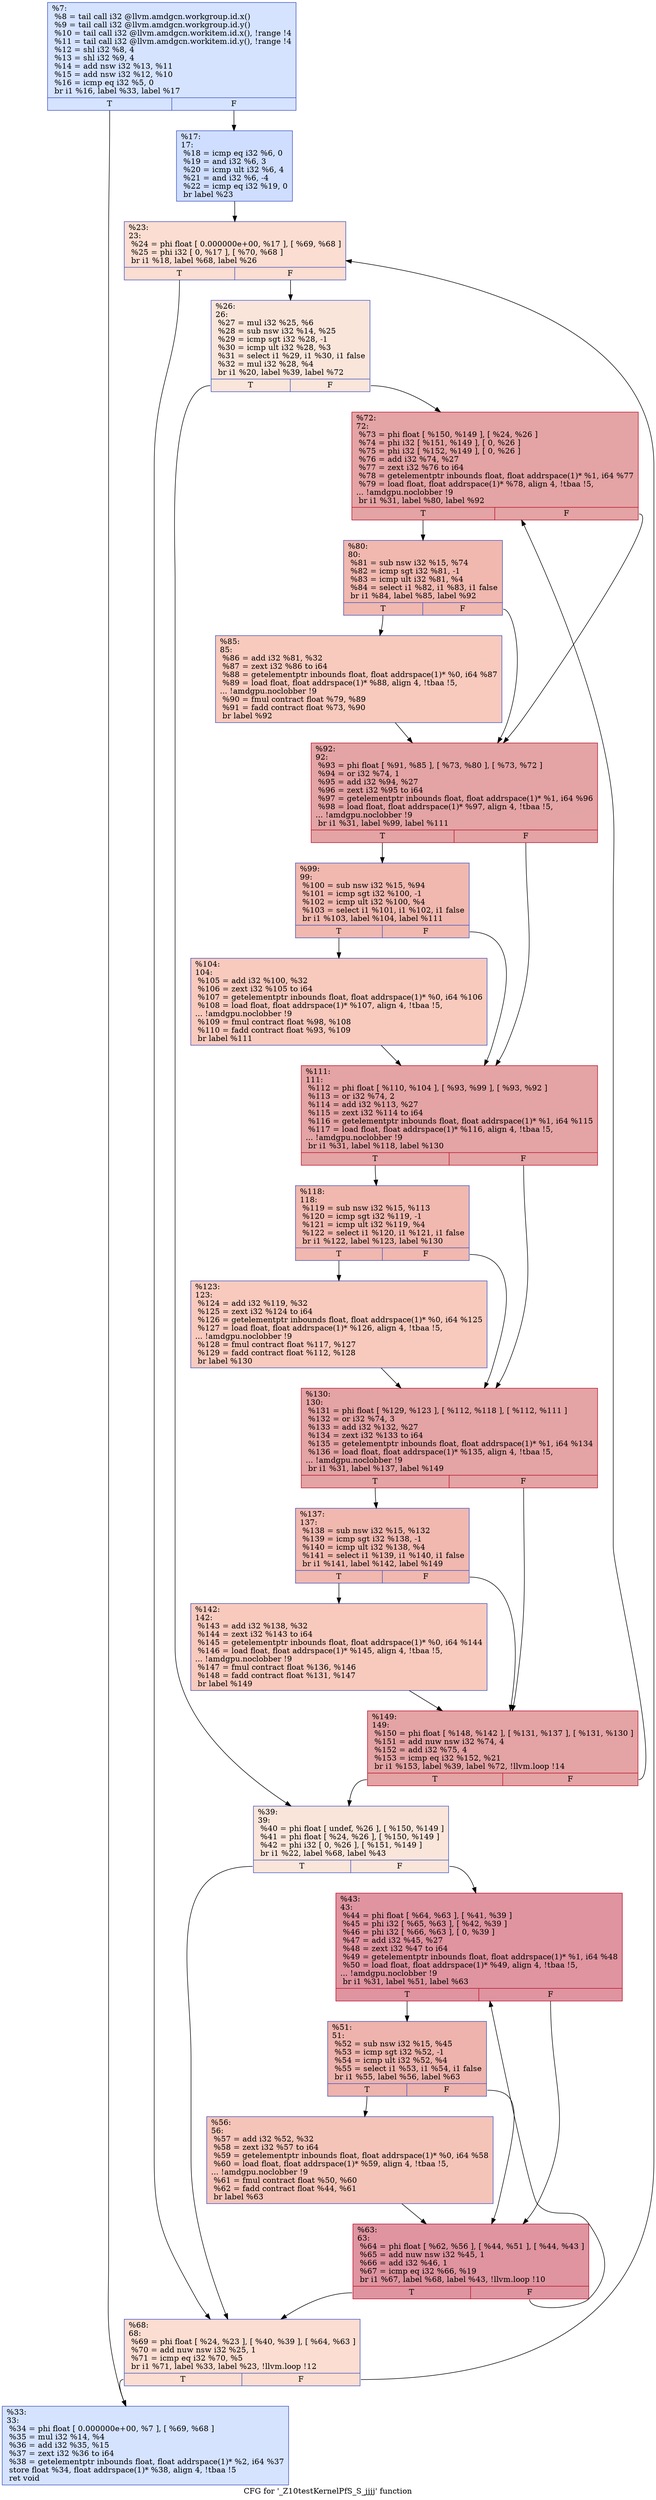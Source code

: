 digraph "CFG for '_Z10testKernelPfS_S_jjjj' function" {
	label="CFG for '_Z10testKernelPfS_S_jjjj' function";

	Node0x45d2bc0 [shape=record,color="#3d50c3ff", style=filled, fillcolor="#a1c0ff70",label="{%7:\l  %8 = tail call i32 @llvm.amdgcn.workgroup.id.x()\l  %9 = tail call i32 @llvm.amdgcn.workgroup.id.y()\l  %10 = tail call i32 @llvm.amdgcn.workitem.id.x(), !range !4\l  %11 = tail call i32 @llvm.amdgcn.workitem.id.y(), !range !4\l  %12 = shl i32 %8, 4\l  %13 = shl i32 %9, 4\l  %14 = add nsw i32 %13, %11\l  %15 = add nsw i32 %12, %10\l  %16 = icmp eq i32 %5, 0\l  br i1 %16, label %33, label %17\l|{<s0>T|<s1>F}}"];
	Node0x45d2bc0:s0 -> Node0x45d2d70;
	Node0x45d2bc0:s1 -> Node0x45d4fc0;
	Node0x45d4fc0 [shape=record,color="#3d50c3ff", style=filled, fillcolor="#93b5fe70",label="{%17:\l17:                                               \l  %18 = icmp eq i32 %6, 0\l  %19 = and i32 %6, 3\l  %20 = icmp ult i32 %6, 4\l  %21 = and i32 %6, -4\l  %22 = icmp eq i32 %19, 0\l  br label %23\l}"];
	Node0x45d4fc0 -> Node0x45d5430;
	Node0x45d5430 [shape=record,color="#3d50c3ff", style=filled, fillcolor="#f7b39670",label="{%23:\l23:                                               \l  %24 = phi float [ 0.000000e+00, %17 ], [ %69, %68 ]\l  %25 = phi i32 [ 0, %17 ], [ %70, %68 ]\l  br i1 %18, label %68, label %26\l|{<s0>T|<s1>F}}"];
	Node0x45d5430:s0 -> Node0x45d5f70;
	Node0x45d5430:s1 -> Node0x45d61d0;
	Node0x45d61d0 [shape=record,color="#3d50c3ff", style=filled, fillcolor="#f4c5ad70",label="{%26:\l26:                                               \l  %27 = mul i32 %25, %6\l  %28 = sub nsw i32 %14, %25\l  %29 = icmp sgt i32 %28, -1\l  %30 = icmp ult i32 %28, %3\l  %31 = select i1 %29, i1 %30, i1 false\l  %32 = mul i32 %28, %4\l  br i1 %20, label %39, label %72\l|{<s0>T|<s1>F}}"];
	Node0x45d61d0:s0 -> Node0x45d4eb0;
	Node0x45d61d0:s1 -> Node0x45d4f00;
	Node0x45d2d70 [shape=record,color="#3d50c3ff", style=filled, fillcolor="#a1c0ff70",label="{%33:\l33:                                               \l  %34 = phi float [ 0.000000e+00, %7 ], [ %69, %68 ]\l  %35 = mul i32 %14, %4\l  %36 = add i32 %35, %15\l  %37 = zext i32 %36 to i64\l  %38 = getelementptr inbounds float, float addrspace(1)* %2, i64 %37\l  store float %34, float addrspace(1)* %38, align 4, !tbaa !5\l  ret void\l}"];
	Node0x45d4eb0 [shape=record,color="#3d50c3ff", style=filled, fillcolor="#f4c5ad70",label="{%39:\l39:                                               \l  %40 = phi float [ undef, %26 ], [ %150, %149 ]\l  %41 = phi float [ %24, %26 ], [ %150, %149 ]\l  %42 = phi i32 [ 0, %26 ], [ %151, %149 ]\l  br i1 %22, label %68, label %43\l|{<s0>T|<s1>F}}"];
	Node0x45d4eb0:s0 -> Node0x45d5f70;
	Node0x45d4eb0:s1 -> Node0x45d7590;
	Node0x45d7590 [shape=record,color="#b70d28ff", style=filled, fillcolor="#b70d2870",label="{%43:\l43:                                               \l  %44 = phi float [ %64, %63 ], [ %41, %39 ]\l  %45 = phi i32 [ %65, %63 ], [ %42, %39 ]\l  %46 = phi i32 [ %66, %63 ], [ 0, %39 ]\l  %47 = add i32 %45, %27\l  %48 = zext i32 %47 to i64\l  %49 = getelementptr inbounds float, float addrspace(1)* %1, i64 %48\l  %50 = load float, float addrspace(1)* %49, align 4, !tbaa !5,\l... !amdgpu.noclobber !9\l  br i1 %31, label %51, label %63\l|{<s0>T|<s1>F}}"];
	Node0x45d7590:s0 -> Node0x45d8460;
	Node0x45d7590:s1 -> Node0x45d7700;
	Node0x45d8460 [shape=record,color="#3d50c3ff", style=filled, fillcolor="#d6524470",label="{%51:\l51:                                               \l  %52 = sub nsw i32 %15, %45\l  %53 = icmp sgt i32 %52, -1\l  %54 = icmp ult i32 %52, %4\l  %55 = select i1 %53, i1 %54, i1 false\l  br i1 %55, label %56, label %63\l|{<s0>T|<s1>F}}"];
	Node0x45d8460:s0 -> Node0x45d8800;
	Node0x45d8460:s1 -> Node0x45d7700;
	Node0x45d8800 [shape=record,color="#3d50c3ff", style=filled, fillcolor="#e97a5f70",label="{%56:\l56:                                               \l  %57 = add i32 %52, %32\l  %58 = zext i32 %57 to i64\l  %59 = getelementptr inbounds float, float addrspace(1)* %0, i64 %58\l  %60 = load float, float addrspace(1)* %59, align 4, !tbaa !5,\l... !amdgpu.noclobber !9\l  %61 = fmul contract float %50, %60\l  %62 = fadd contract float %44, %61\l  br label %63\l}"];
	Node0x45d8800 -> Node0x45d7700;
	Node0x45d7700 [shape=record,color="#b70d28ff", style=filled, fillcolor="#b70d2870",label="{%63:\l63:                                               \l  %64 = phi float [ %62, %56 ], [ %44, %51 ], [ %44, %43 ]\l  %65 = add nuw nsw i32 %45, 1\l  %66 = add i32 %46, 1\l  %67 = icmp eq i32 %66, %19\l  br i1 %67, label %68, label %43, !llvm.loop !10\l|{<s0>T|<s1>F}}"];
	Node0x45d7700:s0 -> Node0x45d5f70;
	Node0x45d7700:s1 -> Node0x45d7590;
	Node0x45d5f70 [shape=record,color="#3d50c3ff", style=filled, fillcolor="#f7b39670",label="{%68:\l68:                                               \l  %69 = phi float [ %24, %23 ], [ %40, %39 ], [ %64, %63 ]\l  %70 = add nuw nsw i32 %25, 1\l  %71 = icmp eq i32 %70, %5\l  br i1 %71, label %33, label %23, !llvm.loop !12\l|{<s0>T|<s1>F}}"];
	Node0x45d5f70:s0 -> Node0x45d2d70;
	Node0x45d5f70:s1 -> Node0x45d5430;
	Node0x45d4f00 [shape=record,color="#b70d28ff", style=filled, fillcolor="#c32e3170",label="{%72:\l72:                                               \l  %73 = phi float [ %150, %149 ], [ %24, %26 ]\l  %74 = phi i32 [ %151, %149 ], [ 0, %26 ]\l  %75 = phi i32 [ %152, %149 ], [ 0, %26 ]\l  %76 = add i32 %74, %27\l  %77 = zext i32 %76 to i64\l  %78 = getelementptr inbounds float, float addrspace(1)* %1, i64 %77\l  %79 = load float, float addrspace(1)* %78, align 4, !tbaa !5,\l... !amdgpu.noclobber !9\l  br i1 %31, label %80, label %92\l|{<s0>T|<s1>F}}"];
	Node0x45d4f00:s0 -> Node0x45d9fb0;
	Node0x45d4f00:s1 -> Node0x45da040;
	Node0x45d9fb0 [shape=record,color="#3d50c3ff", style=filled, fillcolor="#dc5d4a70",label="{%80:\l80:                                               \l  %81 = sub nsw i32 %15, %74\l  %82 = icmp sgt i32 %81, -1\l  %83 = icmp ult i32 %81, %4\l  %84 = select i1 %82, i1 %83, i1 false\l  br i1 %84, label %85, label %92\l|{<s0>T|<s1>F}}"];
	Node0x45d9fb0:s0 -> Node0x45da3e0;
	Node0x45d9fb0:s1 -> Node0x45da040;
	Node0x45da3e0 [shape=record,color="#3d50c3ff", style=filled, fillcolor="#ef886b70",label="{%85:\l85:                                               \l  %86 = add i32 %81, %32\l  %87 = zext i32 %86 to i64\l  %88 = getelementptr inbounds float, float addrspace(1)* %0, i64 %87\l  %89 = load float, float addrspace(1)* %88, align 4, !tbaa !5,\l... !amdgpu.noclobber !9\l  %90 = fmul contract float %79, %89\l  %91 = fadd contract float %73, %90\l  br label %92\l}"];
	Node0x45da3e0 -> Node0x45da040;
	Node0x45da040 [shape=record,color="#b70d28ff", style=filled, fillcolor="#c32e3170",label="{%92:\l92:                                               \l  %93 = phi float [ %91, %85 ], [ %73, %80 ], [ %73, %72 ]\l  %94 = or i32 %74, 1\l  %95 = add i32 %94, %27\l  %96 = zext i32 %95 to i64\l  %97 = getelementptr inbounds float, float addrspace(1)* %1, i64 %96\l  %98 = load float, float addrspace(1)* %97, align 4, !tbaa !5,\l... !amdgpu.noclobber !9\l  br i1 %31, label %99, label %111\l|{<s0>T|<s1>F}}"];
	Node0x45da040:s0 -> Node0x45dabf0;
	Node0x45da040:s1 -> Node0x45dac80;
	Node0x45dabf0 [shape=record,color="#3d50c3ff", style=filled, fillcolor="#dc5d4a70",label="{%99:\l99:                                               \l  %100 = sub nsw i32 %15, %94\l  %101 = icmp sgt i32 %100, -1\l  %102 = icmp ult i32 %100, %4\l  %103 = select i1 %101, i1 %102, i1 false\l  br i1 %103, label %104, label %111\l|{<s0>T|<s1>F}}"];
	Node0x45dabf0:s0 -> Node0x45db020;
	Node0x45dabf0:s1 -> Node0x45dac80;
	Node0x45db020 [shape=record,color="#3d50c3ff", style=filled, fillcolor="#ef886b70",label="{%104:\l104:                                              \l  %105 = add i32 %100, %32\l  %106 = zext i32 %105 to i64\l  %107 = getelementptr inbounds float, float addrspace(1)* %0, i64 %106\l  %108 = load float, float addrspace(1)* %107, align 4, !tbaa !5,\l... !amdgpu.noclobber !9\l  %109 = fmul contract float %98, %108\l  %110 = fadd contract float %93, %109\l  br label %111\l}"];
	Node0x45db020 -> Node0x45dac80;
	Node0x45dac80 [shape=record,color="#b70d28ff", style=filled, fillcolor="#c32e3170",label="{%111:\l111:                                              \l  %112 = phi float [ %110, %104 ], [ %93, %99 ], [ %93, %92 ]\l  %113 = or i32 %74, 2\l  %114 = add i32 %113, %27\l  %115 = zext i32 %114 to i64\l  %116 = getelementptr inbounds float, float addrspace(1)* %1, i64 %115\l  %117 = load float, float addrspace(1)* %116, align 4, !tbaa !5,\l... !amdgpu.noclobber !9\l  br i1 %31, label %118, label %130\l|{<s0>T|<s1>F}}"];
	Node0x45dac80:s0 -> Node0x45db830;
	Node0x45dac80:s1 -> Node0x45db8c0;
	Node0x45db830 [shape=record,color="#3d50c3ff", style=filled, fillcolor="#dc5d4a70",label="{%118:\l118:                                              \l  %119 = sub nsw i32 %15, %113\l  %120 = icmp sgt i32 %119, -1\l  %121 = icmp ult i32 %119, %4\l  %122 = select i1 %120, i1 %121, i1 false\l  br i1 %122, label %123, label %130\l|{<s0>T|<s1>F}}"];
	Node0x45db830:s0 -> Node0x45dbc60;
	Node0x45db830:s1 -> Node0x45db8c0;
	Node0x45dbc60 [shape=record,color="#3d50c3ff", style=filled, fillcolor="#ef886b70",label="{%123:\l123:                                              \l  %124 = add i32 %119, %32\l  %125 = zext i32 %124 to i64\l  %126 = getelementptr inbounds float, float addrspace(1)* %0, i64 %125\l  %127 = load float, float addrspace(1)* %126, align 4, !tbaa !5,\l... !amdgpu.noclobber !9\l  %128 = fmul contract float %117, %127\l  %129 = fadd contract float %112, %128\l  br label %130\l}"];
	Node0x45dbc60 -> Node0x45db8c0;
	Node0x45db8c0 [shape=record,color="#b70d28ff", style=filled, fillcolor="#c32e3170",label="{%130:\l130:                                              \l  %131 = phi float [ %129, %123 ], [ %112, %118 ], [ %112, %111 ]\l  %132 = or i32 %74, 3\l  %133 = add i32 %132, %27\l  %134 = zext i32 %133 to i64\l  %135 = getelementptr inbounds float, float addrspace(1)* %1, i64 %134\l  %136 = load float, float addrspace(1)* %135, align 4, !tbaa !5,\l... !amdgpu.noclobber !9\l  br i1 %31, label %137, label %149\l|{<s0>T|<s1>F}}"];
	Node0x45db8c0:s0 -> Node0x45dc880;
	Node0x45db8c0:s1 -> Node0x45d7280;
	Node0x45dc880 [shape=record,color="#3d50c3ff", style=filled, fillcolor="#dc5d4a70",label="{%137:\l137:                                              \l  %138 = sub nsw i32 %15, %132\l  %139 = icmp sgt i32 %138, -1\l  %140 = icmp ult i32 %138, %4\l  %141 = select i1 %139, i1 %140, i1 false\l  br i1 %141, label %142, label %149\l|{<s0>T|<s1>F}}"];
	Node0x45dc880:s0 -> Node0x45dcc20;
	Node0x45dc880:s1 -> Node0x45d7280;
	Node0x45dcc20 [shape=record,color="#3d50c3ff", style=filled, fillcolor="#ef886b70",label="{%142:\l142:                                              \l  %143 = add i32 %138, %32\l  %144 = zext i32 %143 to i64\l  %145 = getelementptr inbounds float, float addrspace(1)* %0, i64 %144\l  %146 = load float, float addrspace(1)* %145, align 4, !tbaa !5,\l... !amdgpu.noclobber !9\l  %147 = fmul contract float %136, %146\l  %148 = fadd contract float %131, %147\l  br label %149\l}"];
	Node0x45dcc20 -> Node0x45d7280;
	Node0x45d7280 [shape=record,color="#b70d28ff", style=filled, fillcolor="#c32e3170",label="{%149:\l149:                                              \l  %150 = phi float [ %148, %142 ], [ %131, %137 ], [ %131, %130 ]\l  %151 = add nuw nsw i32 %74, 4\l  %152 = add i32 %75, 4\l  %153 = icmp eq i32 %152, %21\l  br i1 %153, label %39, label %72, !llvm.loop !14\l|{<s0>T|<s1>F}}"];
	Node0x45d7280:s0 -> Node0x45d4eb0;
	Node0x45d7280:s1 -> Node0x45d4f00;
}
